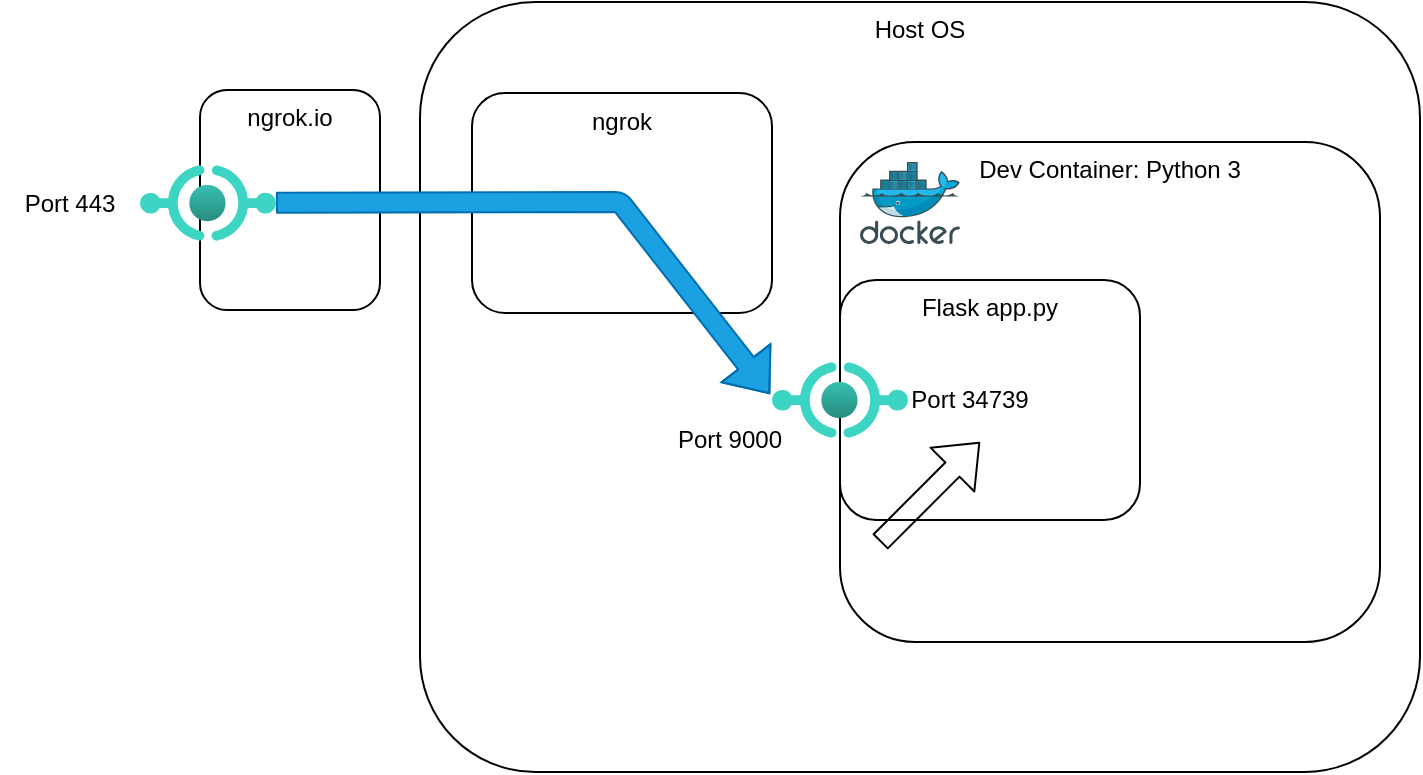 <mxfile>
    <diagram id="JFB4u1bZuXYO4_Axu5dQ" name="Page-1">
        <mxGraphModel dx="969" dy="563" grid="1" gridSize="10" guides="1" tooltips="1" connect="1" arrows="1" fold="1" page="1" pageScale="1" pageWidth="850" pageHeight="1100" math="0" shadow="0">
            <root>
                <mxCell id="0"/>
                <mxCell id="1" parent="0"/>
                <mxCell id="2" value="Host OS" style="whiteSpace=wrap;html=1;align=center;rounded=1;horizontal=1;verticalAlign=top;" vertex="1" parent="1">
                    <mxGeometry x="230" y="20" width="500" height="385" as="geometry"/>
                </mxCell>
                <mxCell id="3" value="Dev Container: Python 3" style="whiteSpace=wrap;html=1;align=center;rounded=1;horizontal=1;verticalAlign=top;" vertex="1" parent="1">
                    <mxGeometry x="440" y="90" width="270" height="250" as="geometry"/>
                </mxCell>
                <mxCell id="4" value="Flask app.py" style="whiteSpace=wrap;html=1;align=center;rounded=1;horizontal=1;verticalAlign=top;" vertex="1" parent="1">
                    <mxGeometry x="440" y="159" width="150" height="120" as="geometry"/>
                </mxCell>
                <mxCell id="5" value="ngrok" style="whiteSpace=wrap;html=1;align=center;rounded=1;horizontal=1;verticalAlign=top;" vertex="1" parent="1">
                    <mxGeometry x="256" y="65.5" width="150" height="110" as="geometry"/>
                </mxCell>
                <mxCell id="6" value="" style="sketch=0;aspect=fixed;html=1;points=[];align=center;image;fontSize=12;image=img/lib/mscae/Docker.svg;rounded=1;" vertex="1" parent="1">
                    <mxGeometry x="450" y="100" width="50" height="41" as="geometry"/>
                </mxCell>
                <mxCell id="7" value="" style="aspect=fixed;html=1;points=[];align=center;image;fontSize=12;image=img/lib/azure2/other/API_Proxy.svg;rounded=1;" vertex="1" parent="1">
                    <mxGeometry x="406" y="200" width="68" height="38" as="geometry"/>
                </mxCell>
                <mxCell id="8" value="Port 34739" style="text;strokeColor=none;align=center;fillColor=none;html=1;verticalAlign=middle;whiteSpace=wrap;rounded=0;" vertex="1" parent="1">
                    <mxGeometry x="470" y="209" width="70" height="20" as="geometry"/>
                </mxCell>
                <mxCell id="9" value="Port 9000" style="text;strokeColor=none;align=center;fillColor=none;html=1;verticalAlign=middle;whiteSpace=wrap;rounded=0;" vertex="1" parent="1">
                    <mxGeometry x="350" y="229" width="70" height="20" as="geometry"/>
                </mxCell>
                <mxCell id="11" value="" style="shape=flexArrow;endArrow=classic;html=1;" edge="1" parent="1">
                    <mxGeometry width="50" height="50" relative="1" as="geometry">
                        <mxPoint x="460" y="290" as="sourcePoint"/>
                        <mxPoint x="510" y="240" as="targetPoint"/>
                    </mxGeometry>
                </mxCell>
                <mxCell id="13" value="ngrok.io" style="whiteSpace=wrap;html=1;align=center;rounded=1;horizontal=1;verticalAlign=top;" vertex="1" parent="1">
                    <mxGeometry x="120" y="64" width="90" height="110" as="geometry"/>
                </mxCell>
                <mxCell id="12" value="" style="shape=flexArrow;endArrow=classic;html=1;entryX=-0.015;entryY=0.421;entryDx=0;entryDy=0;entryPerimeter=0;fontColor=#99CCFF;labelBackgroundColor=#99CCFF;fillColor=#1ba1e2;strokeColor=#006EAF;" edge="1" parent="1" source="14" target="7">
                    <mxGeometry width="50" height="50" relative="1" as="geometry">
                        <mxPoint x="230" y="120" as="sourcePoint"/>
                        <mxPoint x="300" y="250" as="targetPoint"/>
                        <Array as="points">
                            <mxPoint x="330" y="120"/>
                        </Array>
                    </mxGeometry>
                </mxCell>
                <mxCell id="14" value="" style="aspect=fixed;html=1;points=[];align=center;image;fontSize=12;image=img/lib/azure2/other/API_Proxy.svg;rounded=1;" vertex="1" parent="1">
                    <mxGeometry x="90" y="101.5" width="68" height="38" as="geometry"/>
                </mxCell>
                <mxCell id="15" value="Port 443" style="text;strokeColor=none;align=center;fillColor=none;html=1;verticalAlign=middle;whiteSpace=wrap;rounded=0;" vertex="1" parent="1">
                    <mxGeometry x="20" y="110.5" width="70" height="20" as="geometry"/>
                </mxCell>
            </root>
        </mxGraphModel>
    </diagram>
</mxfile>